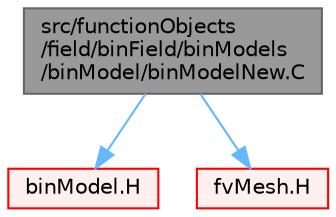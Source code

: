 digraph "src/functionObjects/field/binField/binModels/binModel/binModelNew.C"
{
 // LATEX_PDF_SIZE
  bgcolor="transparent";
  edge [fontname=Helvetica,fontsize=10,labelfontname=Helvetica,labelfontsize=10];
  node [fontname=Helvetica,fontsize=10,shape=box,height=0.2,width=0.4];
  Node1 [id="Node000001",label="src/functionObjects\l/field/binField/binModels\l/binModel/binModelNew.C",height=0.2,width=0.4,color="gray40", fillcolor="grey60", style="filled", fontcolor="black",tooltip=" "];
  Node1 -> Node2 [id="edge1_Node000001_Node000002",color="steelblue1",style="solid",tooltip=" "];
  Node2 [id="Node000002",label="binModel.H",height=0.2,width=0.4,color="red", fillcolor="#FFF0F0", style="filled",URL="$binModel_8H.html",tooltip=" "];
  Node1 -> Node277 [id="edge2_Node000001_Node000277",color="steelblue1",style="solid",tooltip=" "];
  Node277 [id="Node000277",label="fvMesh.H",height=0.2,width=0.4,color="red", fillcolor="#FFF0F0", style="filled",URL="$fvMesh_8H.html",tooltip=" "];
}
